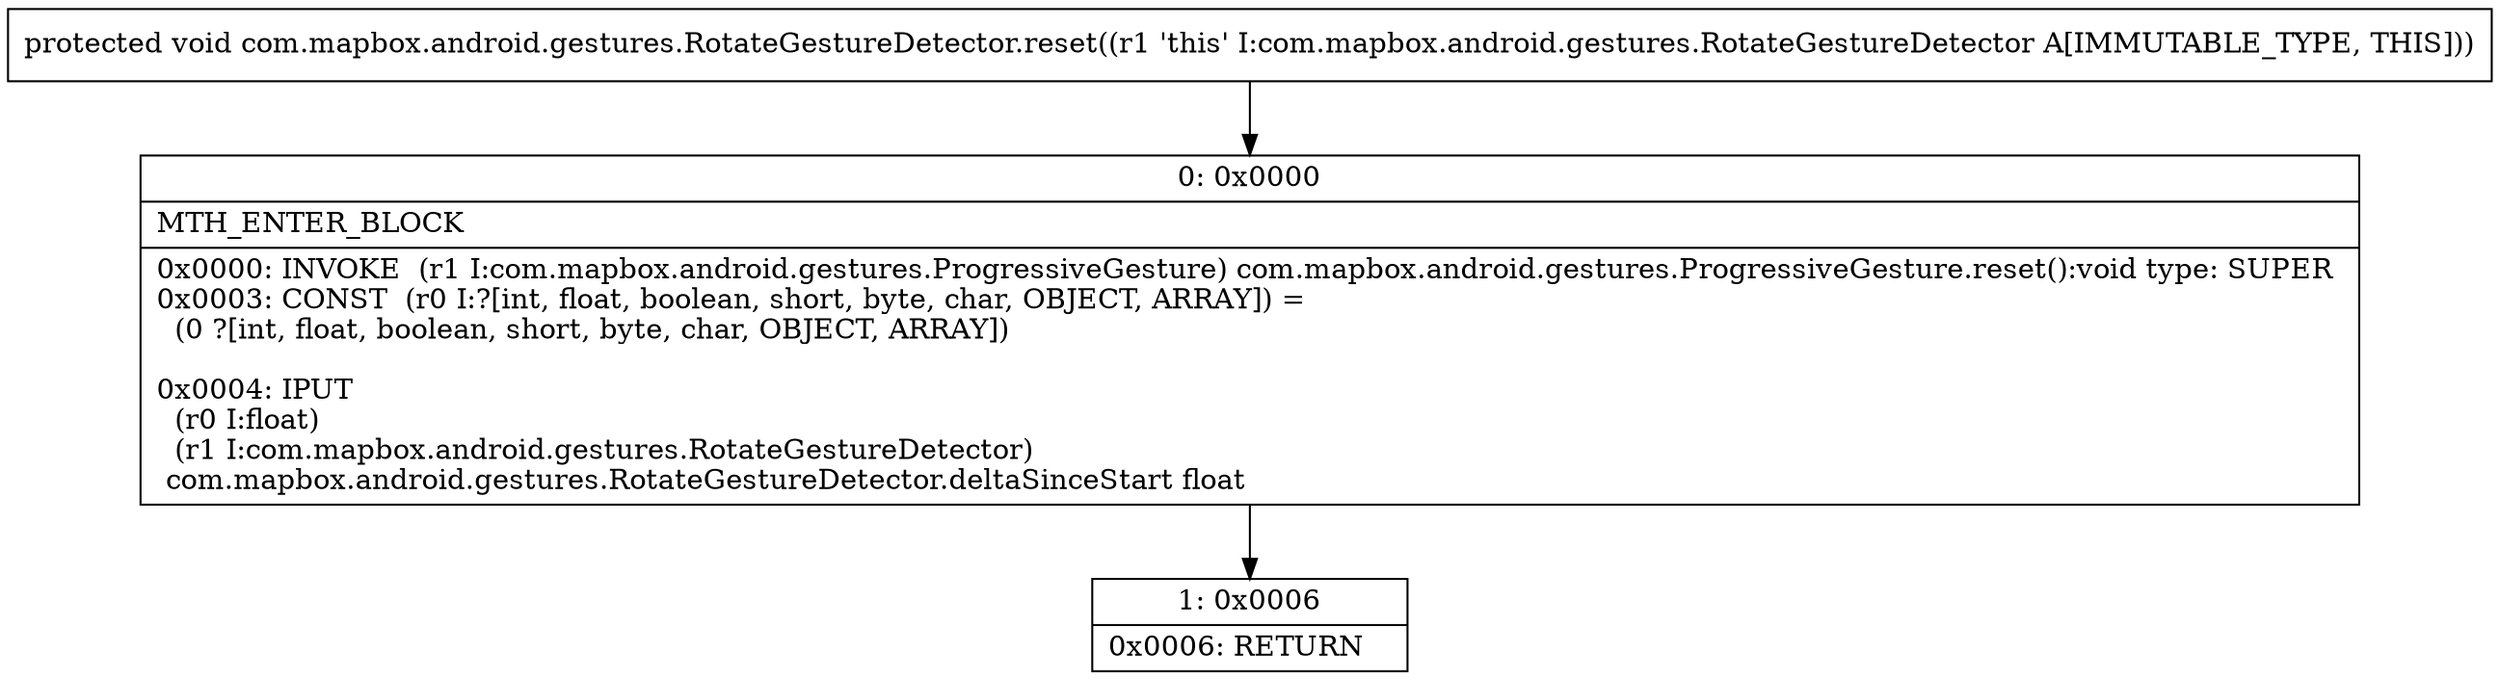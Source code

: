 digraph "CFG forcom.mapbox.android.gestures.RotateGestureDetector.reset()V" {
Node_0 [shape=record,label="{0\:\ 0x0000|MTH_ENTER_BLOCK\l|0x0000: INVOKE  (r1 I:com.mapbox.android.gestures.ProgressiveGesture) com.mapbox.android.gestures.ProgressiveGesture.reset():void type: SUPER \l0x0003: CONST  (r0 I:?[int, float, boolean, short, byte, char, OBJECT, ARRAY]) = \l  (0 ?[int, float, boolean, short, byte, char, OBJECT, ARRAY])\l \l0x0004: IPUT  \l  (r0 I:float)\l  (r1 I:com.mapbox.android.gestures.RotateGestureDetector)\l com.mapbox.android.gestures.RotateGestureDetector.deltaSinceStart float \l}"];
Node_1 [shape=record,label="{1\:\ 0x0006|0x0006: RETURN   \l}"];
MethodNode[shape=record,label="{protected void com.mapbox.android.gestures.RotateGestureDetector.reset((r1 'this' I:com.mapbox.android.gestures.RotateGestureDetector A[IMMUTABLE_TYPE, THIS])) }"];
MethodNode -> Node_0;
Node_0 -> Node_1;
}

